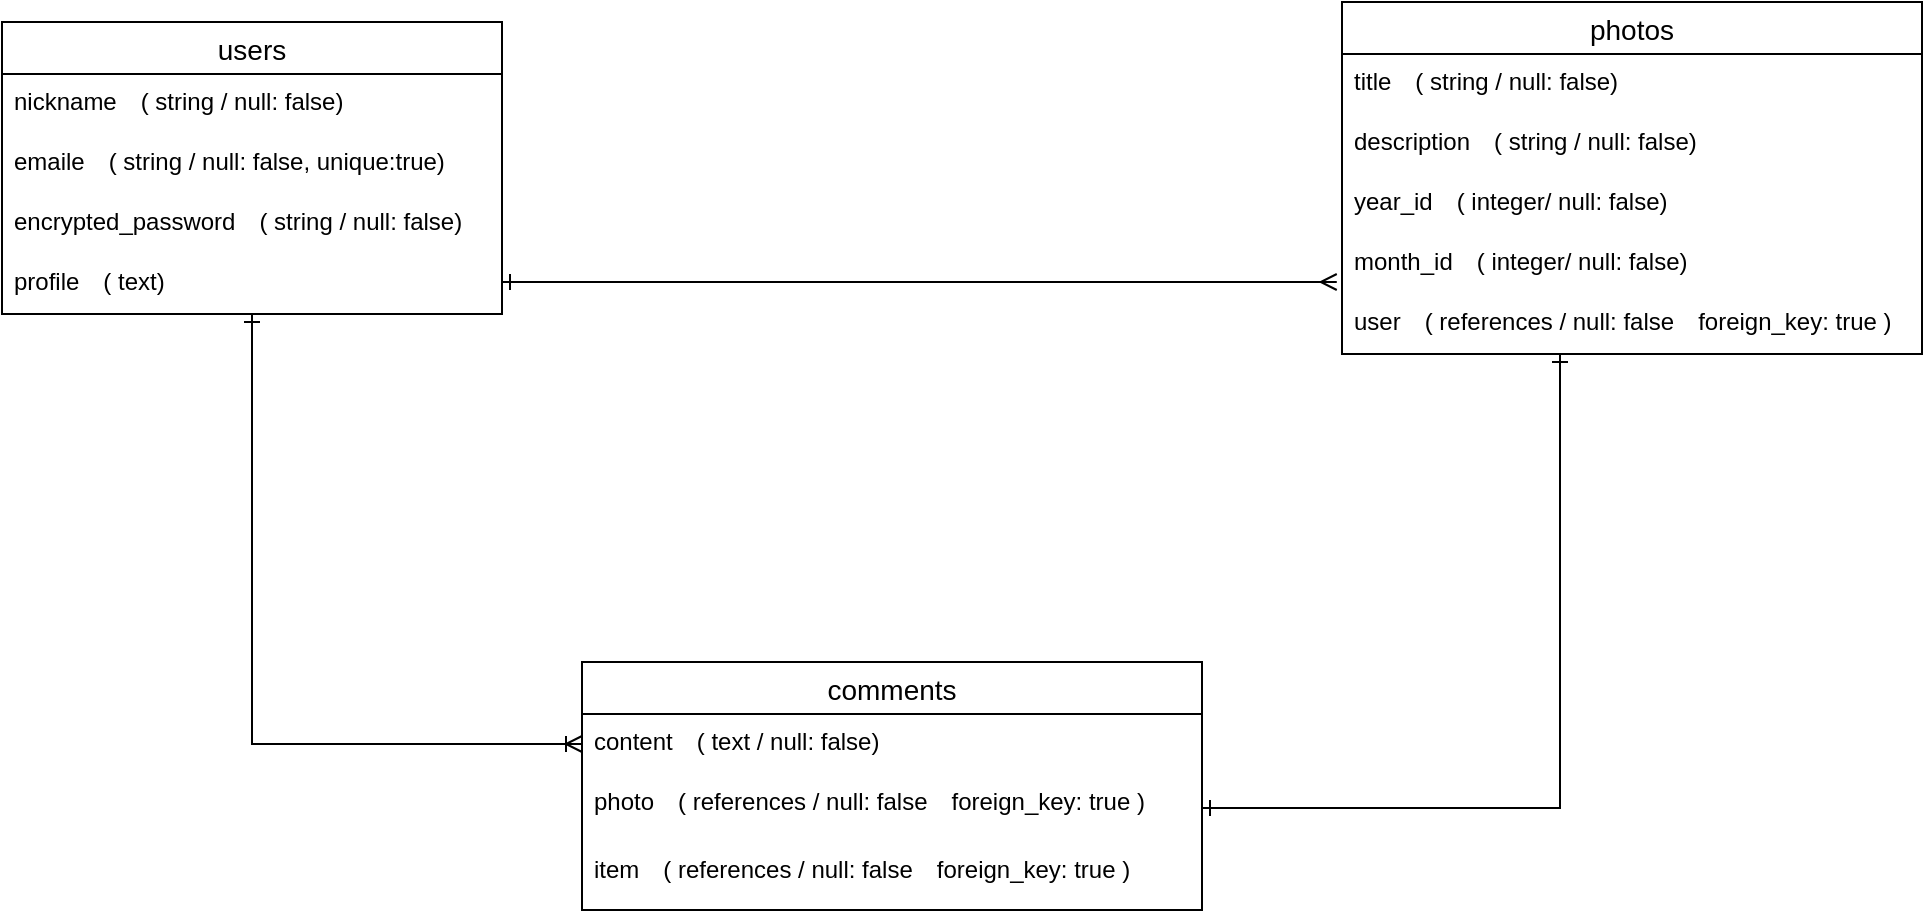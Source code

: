 <mxfile>
    <diagram id="kDpPS-zc7qg5X8w8PKBy" name="ページ1">
        <mxGraphModel dx="728" dy="680" grid="1" gridSize="10" guides="1" tooltips="1" connect="1" arrows="1" fold="1" page="1" pageScale="1" pageWidth="1169" pageHeight="827" math="0" shadow="0">
            <root>
                <mxCell id="0"/>
                <mxCell id="1" parent="0"/>
                <mxCell id="2" style="edgeStyle=orthogonalEdgeStyle;rounded=0;orthogonalLoop=1;jettySize=auto;html=1;fontSize=14;endArrow=ERmany;endFill=0;entryX=-0.009;entryY=0.8;entryDx=0;entryDy=0;entryPerimeter=0;startArrow=ERone;startFill=0;" edge="1" parent="1" source="4" target="18">
                    <mxGeometry relative="1" as="geometry">
                        <mxPoint x="870" y="198" as="targetPoint"/>
                        <Array as="points">
                            <mxPoint x="350" y="210"/>
                            <mxPoint x="350" y="210"/>
                        </Array>
                    </mxGeometry>
                </mxCell>
                <mxCell id="3" style="edgeStyle=orthogonalEdgeStyle;rounded=0;orthogonalLoop=1;jettySize=auto;html=1;fontSize=14;startArrow=ERone;startFill=0;endArrow=ERoneToMany;endFill=0;entryX=0;entryY=0.5;entryDx=0;entryDy=0;" edge="1" parent="1" source="4" target="34">
                    <mxGeometry relative="1" as="geometry">
                        <mxPoint x="350" y="480" as="targetPoint"/>
                        <Array as="points">
                            <mxPoint x="175" y="441"/>
                        </Array>
                    </mxGeometry>
                </mxCell>
                <mxCell id="4" value="users" style="swimlane;fontStyle=0;childLayout=stackLayout;horizontal=1;startSize=26;horizontalStack=0;resizeParent=1;resizeParentMax=0;resizeLast=0;collapsible=1;marginBottom=0;align=center;fontSize=14;shadow=0;" vertex="1" parent="1">
                    <mxGeometry x="50" y="80" width="250" height="146" as="geometry"/>
                </mxCell>
                <mxCell id="5" value="nickname　( string / null: false)" style="text;strokeColor=none;fillColor=none;spacingLeft=4;spacingRight=4;overflow=hidden;rotatable=0;points=[[0,0.5],[1,0.5]];portConstraint=eastwest;fontSize=12;" vertex="1" parent="4">
                    <mxGeometry y="26" width="250" height="30" as="geometry"/>
                </mxCell>
                <mxCell id="6" value="emaile　( string / null: false, unique:true)" style="text;strokeColor=none;fillColor=none;spacingLeft=4;spacingRight=4;overflow=hidden;rotatable=0;points=[[0,0.5],[1,0.5]];portConstraint=eastwest;fontSize=12;" vertex="1" parent="4">
                    <mxGeometry y="56" width="250" height="30" as="geometry"/>
                </mxCell>
                <mxCell id="7" value="encrypted_password　( string / null: false)" style="text;strokeColor=none;fillColor=none;spacingLeft=4;spacingRight=4;overflow=hidden;rotatable=0;points=[[0,0.5],[1,0.5]];portConstraint=eastwest;fontSize=12;" vertex="1" parent="4">
                    <mxGeometry y="86" width="250" height="30" as="geometry"/>
                </mxCell>
                <mxCell id="9" value="profile　( text)" style="text;strokeColor=none;fillColor=none;spacingLeft=4;spacingRight=4;overflow=hidden;rotatable=0;points=[[0,0.5],[1,0.5]];portConstraint=eastwest;fontSize=12;" vertex="1" parent="4">
                    <mxGeometry y="116" width="250" height="30" as="geometry"/>
                </mxCell>
                <mxCell id="13" style="edgeStyle=orthogonalEdgeStyle;rounded=0;orthogonalLoop=1;jettySize=auto;html=1;fontSize=14;startArrow=ERone;startFill=0;endArrow=ERone;endFill=0;entryX=1;entryY=0.5;entryDx=0;entryDy=0;" edge="1" parent="1" source="14" target="35">
                    <mxGeometry relative="1" as="geometry">
                        <mxPoint x="829" y="460" as="targetPoint"/>
                        <Array as="points">
                            <mxPoint x="829" y="473"/>
                        </Array>
                    </mxGeometry>
                </mxCell>
                <mxCell id="14" value="photos" style="swimlane;fontStyle=0;childLayout=stackLayout;horizontal=1;startSize=26;horizontalStack=0;resizeParent=1;resizeParentMax=0;resizeLast=0;collapsible=1;marginBottom=0;align=center;fontSize=14;shadow=0;" vertex="1" parent="1">
                    <mxGeometry x="720" y="70" width="290" height="176" as="geometry"/>
                </mxCell>
                <mxCell id="15" value="title　( string / null: false)" style="text;strokeColor=none;fillColor=none;spacingLeft=4;spacingRight=4;overflow=hidden;rotatable=0;points=[[0,0.5],[1,0.5]];portConstraint=eastwest;fontSize=12;" vertex="1" parent="14">
                    <mxGeometry y="26" width="290" height="30" as="geometry"/>
                </mxCell>
                <mxCell id="16" value="description　( string / null: false)" style="text;strokeColor=none;fillColor=none;spacingLeft=4;spacingRight=4;overflow=hidden;rotatable=0;points=[[0,0.5],[1,0.5]];portConstraint=eastwest;fontSize=12;" vertex="1" parent="14">
                    <mxGeometry y="56" width="290" height="30" as="geometry"/>
                </mxCell>
                <mxCell id="17" value="year_id　( integer/ null: false)" style="text;strokeColor=none;fillColor=none;spacingLeft=4;spacingRight=4;overflow=hidden;rotatable=0;points=[[0,0.5],[1,0.5]];portConstraint=eastwest;fontSize=12;" vertex="1" parent="14">
                    <mxGeometry y="86" width="290" height="30" as="geometry"/>
                </mxCell>
                <mxCell id="18" value="month_id　( integer/ null: false)" style="text;strokeColor=none;fillColor=none;spacingLeft=4;spacingRight=4;overflow=hidden;rotatable=0;points=[[0,0.5],[1,0.5]];portConstraint=eastwest;fontSize=12;" vertex="1" parent="14">
                    <mxGeometry y="116" width="290" height="30" as="geometry"/>
                </mxCell>
                <mxCell id="23" value="user　( references / null: false　foreign_key: true )" style="text;strokeColor=none;fillColor=none;spacingLeft=4;spacingRight=4;overflow=hidden;rotatable=0;points=[[0,0.5],[1,0.5]];portConstraint=eastwest;fontSize=12;" vertex="1" parent="14">
                    <mxGeometry y="146" width="290" height="30" as="geometry"/>
                </mxCell>
                <mxCell id="33" value="comments" style="swimlane;fontStyle=0;childLayout=stackLayout;horizontal=1;startSize=26;horizontalStack=0;resizeParent=1;resizeParentMax=0;resizeLast=0;collapsible=1;marginBottom=0;align=center;fontSize=14;shadow=0;" vertex="1" parent="1">
                    <mxGeometry x="340" y="400" width="310" height="124" as="geometry"/>
                </mxCell>
                <mxCell id="34" value="content　( text / null: false)" style="text;strokeColor=none;fillColor=none;spacingLeft=4;spacingRight=4;overflow=hidden;rotatable=0;points=[[0,0.5],[1,0.5]];portConstraint=eastwest;fontSize=12;" vertex="1" parent="33">
                    <mxGeometry y="26" width="310" height="30" as="geometry"/>
                </mxCell>
                <mxCell id="35" value="photo　( references / null: false　foreign_key: true )" style="text;strokeColor=none;fillColor=none;spacingLeft=4;spacingRight=4;overflow=hidden;rotatable=0;points=[[0,0.5],[1,0.5]];portConstraint=eastwest;fontSize=12;" vertex="1" parent="33">
                    <mxGeometry y="56" width="310" height="34" as="geometry"/>
                </mxCell>
                <mxCell id="37" value="item　( references / null: false　foreign_key: true )" style="text;strokeColor=none;fillColor=none;spacingLeft=4;spacingRight=4;overflow=hidden;rotatable=0;points=[[0,0.5],[1,0.5]];portConstraint=eastwest;fontSize=12;" vertex="1" parent="33">
                    <mxGeometry y="90" width="310" height="34" as="geometry"/>
                </mxCell>
            </root>
        </mxGraphModel>
    </diagram>
</mxfile>